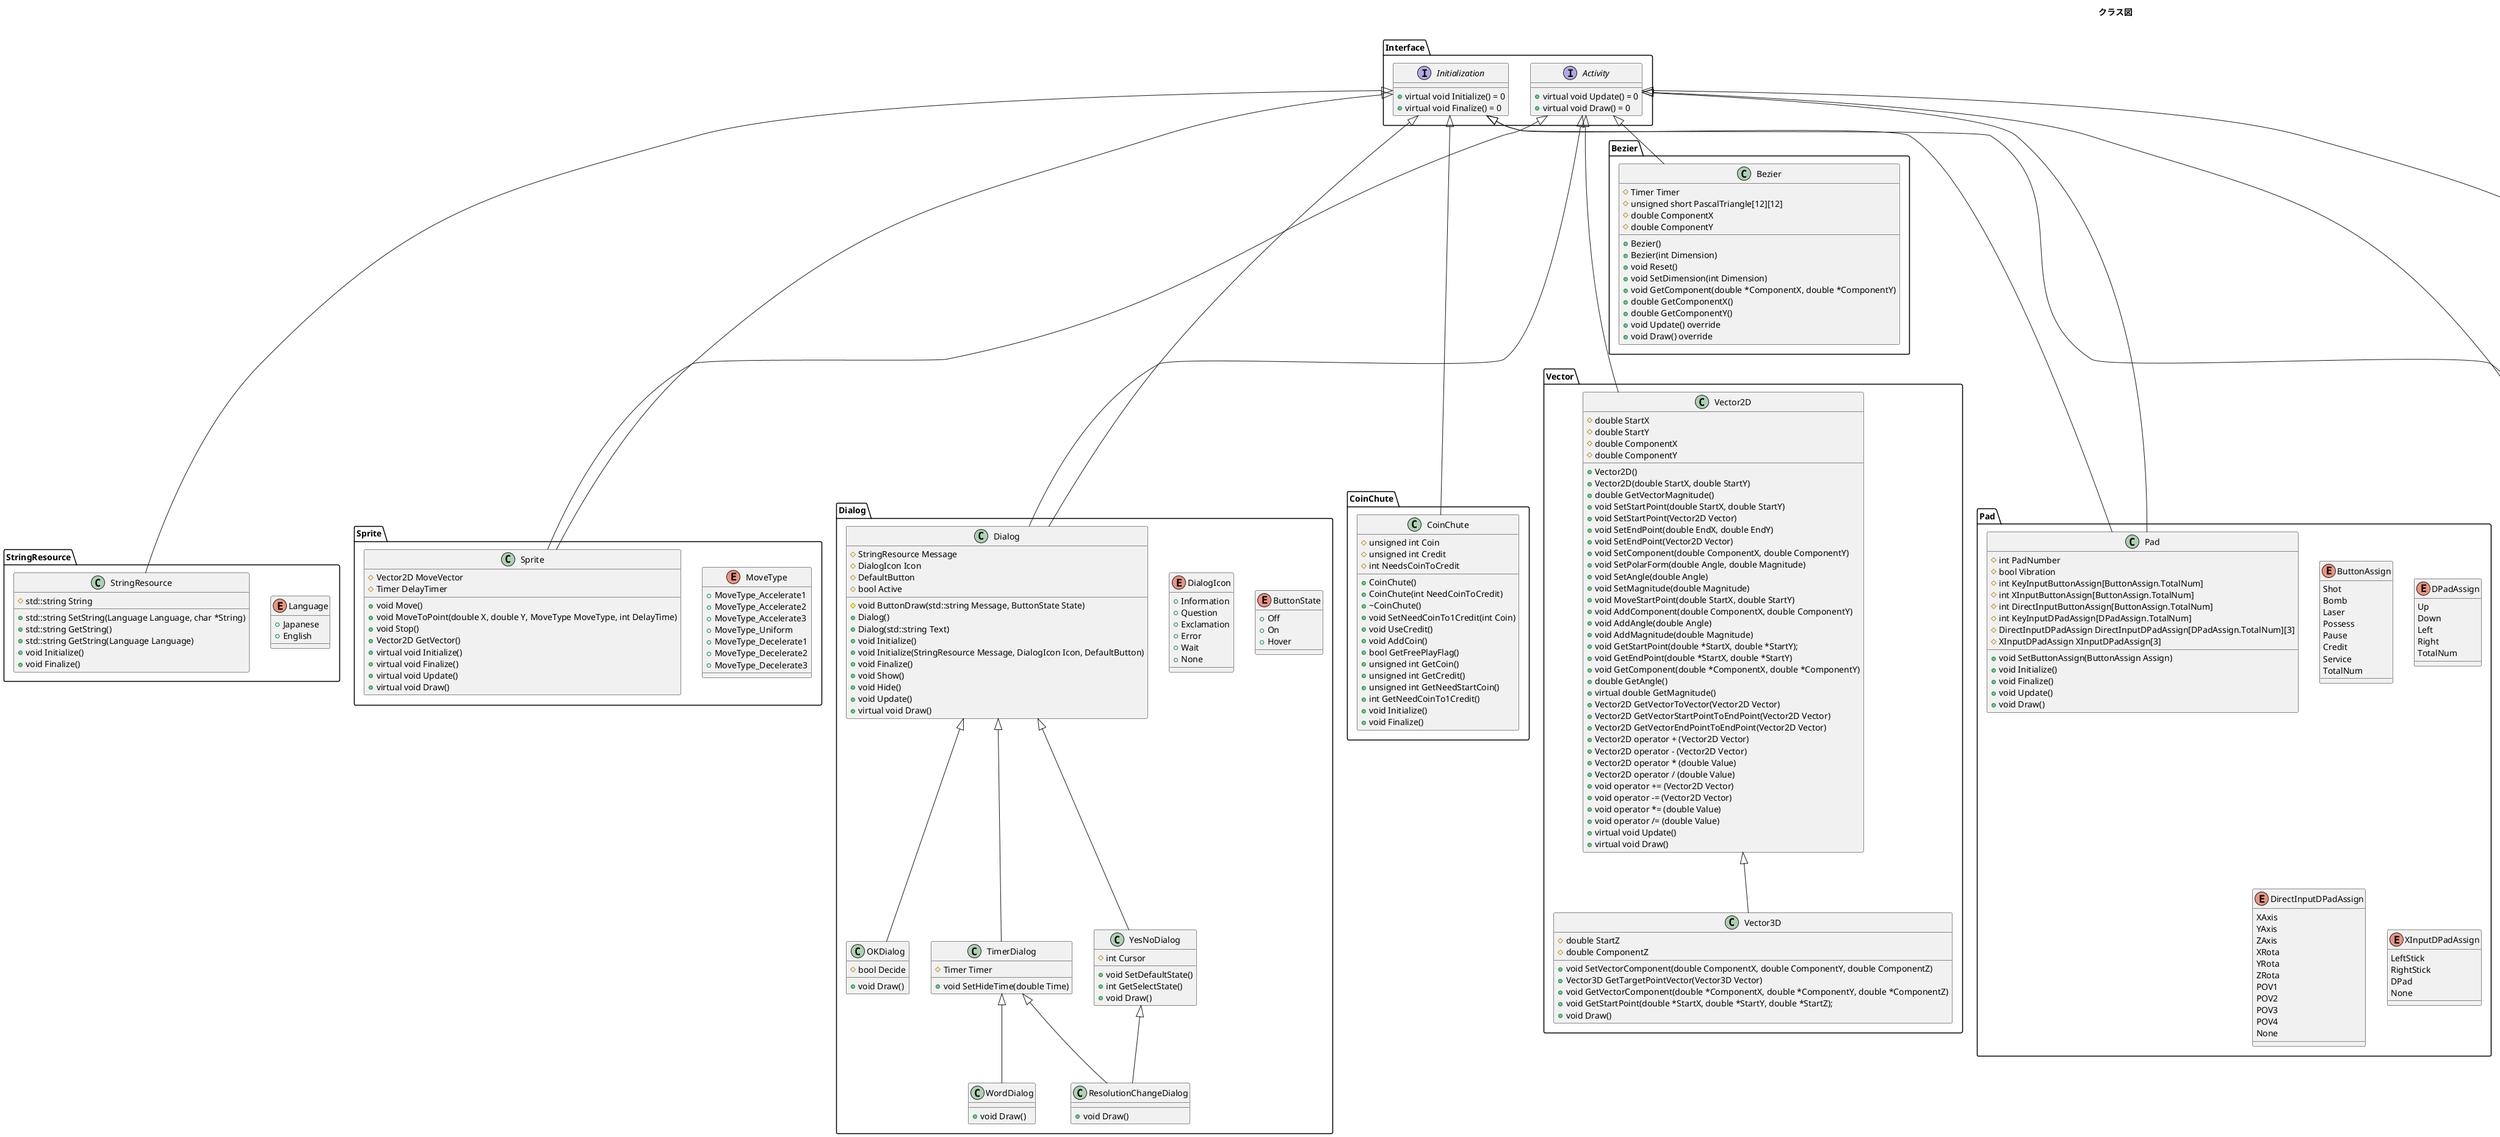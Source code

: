 @startuml
title クラス図
package Interface {
	interface Initialization{
		+virtual void Initialize() = 0
		+virtual void Finalize() = 0
	}

	interface Activity {
		+virtual void Update() = 0
		+virtual void Draw() = 0
	}
}

package Vector {
	class Vector2D {
		#double StartX
		#double StartY
		#double ComponentX
		#double ComponentY
		+Vector2D()
		+Vector2D(double StartX, double StartY)
		+double GetVectorMagnitude()
		+void SetStartPoint(double StartX, double StartY)
		+void SetStartPoint(Vector2D Vector)
		+void SetEndPoint(double EndX, double EndY)
		+void SetEndPoint(Vector2D Vector)
		+void SetComponent(double ComponentX, double ComponentY)
		+void SetPolarForm(double Angle, double Magnitude)
		+void SetAngle(double Angle)
		+void SetMagnitude(double Magnitude)
		+void MoveStartPoint(double StartX, double StartY)
		+void AddComponent(double ComponentX, double ComponentY)
		+void AddAngle(double Angle)
		+void AddMagnitude(double Magnitude)
		+void GetStartPoint(double *StartX, double *StartY);
		+void GetEndPoint(double *StartX, double *StartY)
		+void GetComponent(double *ComponentX, double *ComponentY)
		+double GetAngle()
		+virtual double GetMagnitude()
		+Vector2D GetVectorToVector(Vector2D Vector)
		+Vector2D GetVectorStartPointToEndPoint(Vector2D Vector)
		+Vector2D GetVectorEndPointToEndPoint(Vector2D Vector)
		+Vector2D operator + (Vector2D Vector)
		+Vector2D operator - (Vector2D Vector)
		+Vector2D operator * (double Value)
		+Vector2D operator / (double Value)
		+void operator += (Vector2D Vector)
		+void operator -= (Vector2D Vector)
		+void operator *= (double Value)
		+void operator /= (double Value)
		+virtual void Update()
		+virtual void Draw()
	}

	class Vector3D {
		#double StartZ
		#double ComponentZ
		+void SetVectorComponent(double ComponentX, double ComponentY, double ComponentZ)
		+Vector3D GetTargetPointVector(Vector3D Vector)
		+void GetVectorComponent(double *ComponentX, double *ComponentY, double *ComponentZ)
		+void GetStartPoint(double *StartX, double *StartY, double *StartZ);
		+void Draw()
	}

	Activity <|--- Vector2D
	Vector2D <|-- Vector3D
}

package Bezier {
	class Bezier {
		#Timer Timer
		#unsigned short PascalTriangle[12][12]
		#double ComponentX
		#double ComponentY
		+Bezier()
		+Bezier(int Dimension)
		+void Reset()
		+void SetDimension(int Dimension)
		+void GetComponent(double *ComponentX, double *ComponentY)
		+double GetComponentX()
		+double GetComponentY()
		+void Update() override
		+void Draw() override
	}

	Activity <|-- Bezier
}

package Sprite {
	enum MoveType {
		+MoveType_Accelerate1
		+MoveType_Accelerate2
		+MoveType_Accelerate3
		+MoveType_Uniform
		+MoveType_Decelerate1
		+MoveType_Decelerate2
		+MoveType_Decelerate3
	}

	class Sprite {
		#Vector2D MoveVector
		#Timer DelayTimer
		+void Move()
		+void MoveToPoint(double X, double Y, MoveType MoveType, int DelayTime)
		+void Stop()
		+Vector2D GetVector()
		+virtual void Initialize()
		+virtual void Finalize()
		+virtual void Update()
		+virtual void Draw()
	}

	Initialization <|--- Sprite
	Activity <|--- Sprite
}

package Dialog {
	enum ButtonState {
		+Off
		+On
		+Hover
	}

	enum DialogIcon {
		+Information
		+Question
		+Exclamation
		+Error
		+Wait
		+None
	}

	class Dialog {
		#StringResource Message
		#DialogIcon Icon
		#DefaultButton
		#bool Active
		#void ButtonDraw(std::string Message, ButtonState State)
		+Dialog()
		+Dialog(std::string Text)
		+void Initialize()
		+void Initialize(StringResource Message, DialogIcon Icon, DefaultButton)
		+void Finalize()
		+void Show()
		+void Hide()
		+void Update()
		+virtual void Draw()
	}

	class OKDialog {
		#bool Decide
		+void Draw()
	}

	class TimerDialog {
		#Timer Timer
		+void SetHideTime(double Time)
	}

	class YesNoDialog {
		#int Cursor
		+void SetDefaultState()
		+int GetSelectState()
		+void Draw()
	}

	class WordDialog {
		+void Draw()
	}

	class ResolutionChangeDialog {
		+void Draw()
	}

	Initialization <|--- Dialog
	Activity <|--- Dialog
	Dialog <|-- TimerDialog
	Dialog <|-- OKDialog
	Dialog <|-- YesNoDialog
	TimerDialog <|-- WordDialog
	TimerDialog <|-- ResolutionChangeDialog
	YesNoDialog <|-- ResolutionChangeDialog
}

package Timer {
	enum CountMode {
		+CountUp
		+CountDown
		+Loop
	}

	class Timer {
		#int Value
		#int DefaultValue
		#bool Active
		#bool CountDown
		#bool Loop
		+Timer()
		+Timer(int Value)
		+Timer(double Second)
		+Timer(int Value, CountMode CountMode)
		+Timer(double Second, CountMode CountMode)
		+void SetValue(int Value)
		+void SetSecond(double Second)
		+void SetDefaultValue(int Value)
		+void SetCountMode(CountMode Mode)
		+void EnableCountLoop(bool Flag)
		+int GetValue()
		+double GetSecond()
		+int GetDefaultValue()
		+void Start()
		+void Stop()
		+void Reset()
		+void Update()
		+virtual void Draw()
	}

	class BossTimer {
		+void Draw()
	}

	class SelectTimer {
		+void Draw()
		+void Draw(int X, int Y)
	}

	Activity <|--- Timer
	Timer <|-- BossTimer
	Timer <|-- SelectTimer
}

package Pad {
	enum ButtonAssign {
		Shot
		Bomb
		Laser
		Possess
		Pause
		Credit
		Service
		TotalNum
	}

	enum DPadAssign {
		Up
		Down
		Left
		Right
		TotalNum
	}

	enum DirectInputDPadAssign {
		XAxis
		YAxis
		ZAxis
		XRota
		YRota
		ZRota
		POV1
		POV2
		POV3
		POV4
		None
	}

	enum XInputDPadAssign {
		LeftStick
		RightStick
		DPad
		None
	}

	class Pad {
		#int PadNumber
		#bool Vibration
		#int KeyInputButtonAssign[ButtonAssign.TotalNum]
		#int XInputButtonAssign[ButtonAssign.TotalNum]
		#int DirectInputButtonAssign[ButtonAssign.TotalNum]
		#int KeyInputDPadAssign[DPadAssign.TotalNum]
		#DirectInputDPadAssign DirectInputDPadAssign[DPadAssign.TotalNum][3]
		#XInputDPadAssign XInputDPadAssign[3]
		+void SetButtonAssign(ButtonAssign Assign)
		+void Initialize()
		+void Finalize()
		+void Update()
		+void Draw()
	}

	Initialization <|--- Pad
	Activity <|--- Pad
}

package Player {
	class Player {
		#Timer InvincibleTime
		+void Initialize()
		+void Finalize()
		+void Update()
		+void Draw()
	}

	Sprite <|-- Player
}

package Enemy {
	class Enemy {
		#int HP
		#Timer Timer
	}

	class BossEnemy {
		#BossTimer Timer
	}

	Sprite <|-- Enemy
	Enemy <|-- BossEnemy
}

package Bullet {
	enum PlayerBulletType {

	}

	enum EnemyBulletType {

	}

	class Bullet {
		#double Angle
		#double Speed
		+void Update()
	}

	class PlayerBullet {
		+void Draw()
	}

	class EnemyBullet {
		+void Draw()
	}

	Sprite <|-- Bullet
	Bullet <|-- PlayerBullet
	Bullet <|-- EnemyBullet
}

package Scene {
	enum PlayerCharacter {
	}

	class Scene {
		#Pad Pad[2]
		+virtual void Initialize()
		+virtual void Finalize()
		+virtual void Update()
		+virtual void Draw()
	}

	Scene <|-- Title
	Scene <|-- Menu
	Scene <|-- Option
	Initialization <|--- Scene
	Activity <|--- Scene
}

package Game {
	enum GameMode {
		+GameMode_Arcade
		+GameMode_Novice
		+GameMode_BossRush
		+GameMode_
	}

	object ReplayHeader <<struct>> {
		+PlayerCharacter Player[2]
		+Name
		+Stage
		+
	}

	object PadInputState <<struct>> {
		+ButtonAssign Button
		+DPadAssign DPad
		+int PressStartFrame
		+unsigned short PressFrameLength
	}

	class Game {
		#Timer FrameTimer
		#Player Player
		#StringResource CharacterWord
		+virtual void Update()
		+virtual void Draw()
	}

	class Replay {
		#std::vector<PadInputState> Data
	}

	Scene <|-- Game
	Game <|-- StoryPlayback
	Game <|-- GameTitle
	Game <|-- Ranking
	Game <|-- CharacterSelect
	Game <|-- Instruction
	Game <|-- MainGame
	Game <|-- NameEntry
	MainGame <|-- Replay
	Replay <|-- Demonstration
}

package StringResource {
	enum Language {
		+Japanese
		+English
	}

	class StringResource {
		#std::string String
		+std::string SetString(Language Language, char *String)
		+std::string GetString()
		+std::string GetString(Language Language)
		+void Initialize()
		+void Finalize()
	}

	Initialization <|--- StringResource
}

package CoinChute {
	class CoinChute {
		#unsigned int Coin
		#unsigned int Credit
		#int NeedsCoinToCredit
		+CoinChute()
		+CoinChute(int NeedCoinToCredit)
		+~CoinChute()
		+void SetNeedCoinTo1Credit(int Coin)
		+void UseCredit()
		+void AddCoin()
		+bool GetFreePlayFlag()
		+unsigned int GetCoin()
		+unsigned int GetCredit()
		+unsigned int GetNeedStartCoin()
		+int GetNeedCoinTo1Credit()
		+void Initialize()
		+void Finalize()
	}

	Initialization <|--- CoinChute
}
@enduml